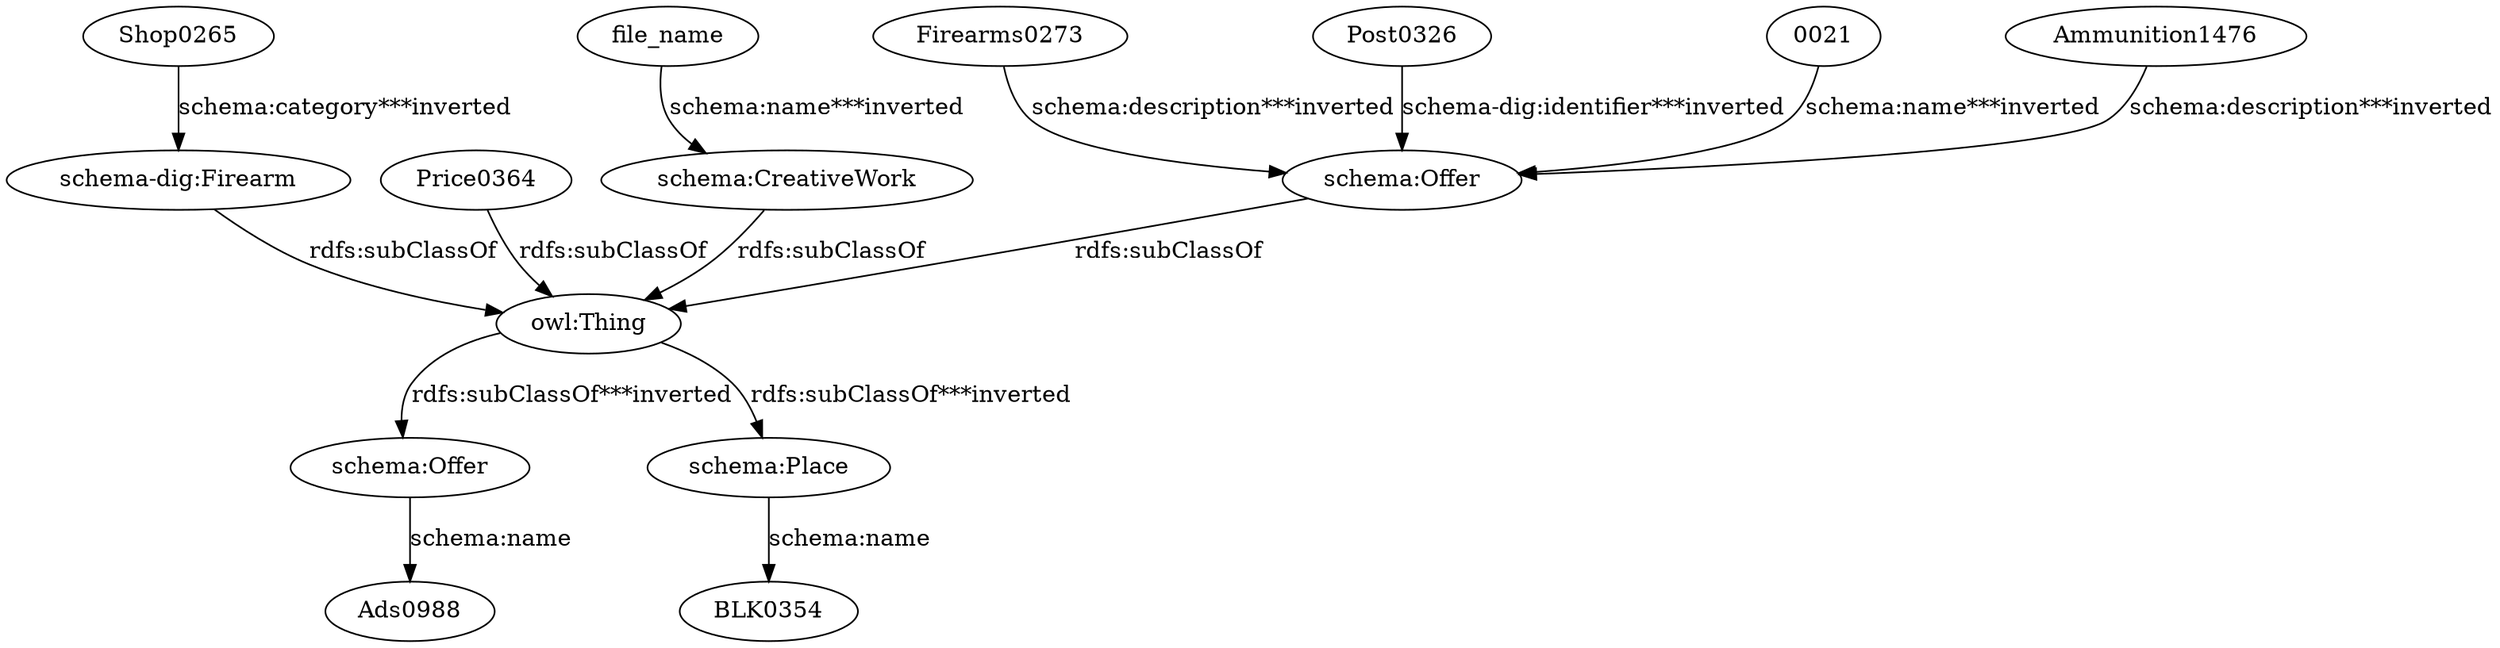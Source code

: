 digraph {
  "0021" [type=attribute_name,label="0021"]
  "schema:Offer1" [type=class_uri,label="schema:Offer"]
  Ammunition1476 [type=attribute_name,label=Ammunition1476]
  Firearms0273 [type=attribute_name,label=Firearms0273]
  Post0326 [type=attribute_name,label=Post0326]
  Price0364 [type=attribute_name,label=Price0364]
  "owl:Thing" [type=special,label="owl:Thing"]
  Shop0265 [type=attribute_name,label=Shop0265]
  "schema-dig:Firearm1" [type=class_uri,label="schema-dig:Firearm"]
  file_name [type=attribute_name,label=file_name]
  "schema:CreativeWork1" [type=class_uri,label="schema:CreativeWork"]
  "schema:Offer2" [type=class_uri,label="schema:Offer"]
  "schema:Place1" [type=class_uri,label="schema:Place"]
  Ads0988 [type=attribute_name,label=Ads0988]
  BLK0354 [type=attribute_name,label=BLK0354]
  "0021" -> "schema:Offer1" [type=st_property_uri,label="schema:name***inverted"]
  Ammunition1476 -> "schema:Offer1" [type=st_property_uri,label="schema:description***inverted"]
  Firearms0273 -> "schema:Offer1" [type=st_property_uri,label="schema:description***inverted"]
  Post0326 -> "schema:Offer1" [type=st_property_uri,label="schema-dig:identifier***inverted"]
  Price0364 -> "owl:Thing" [label="rdfs:subClassOf",type=inherited]
  Shop0265 -> "schema-dig:Firearm1" [type=st_property_uri,label="schema:category***inverted"]
  file_name -> "schema:CreativeWork1" [type=st_property_uri,label="schema:name***inverted"]
  "owl:Thing" -> "schema:Offer2" [type=inherited,label="rdfs:subClassOf***inverted"]
  "owl:Thing" -> "schema:Place1" [type=inherited,label="rdfs:subClassOf***inverted"]
  "schema-dig:Firearm1" -> "owl:Thing" [label="rdfs:subClassOf",type=inherited]
  "schema:CreativeWork1" -> "owl:Thing" [label="rdfs:subClassOf",type=inherited]
  "schema:Offer1" -> "owl:Thing" [label="rdfs:subClassOf",type=inherited]
  "schema:Offer2" -> Ads0988 [label="schema:name",type=st_property_uri]
  "schema:Place1" -> BLK0354 [label="schema:name",type=st_property_uri]
}
